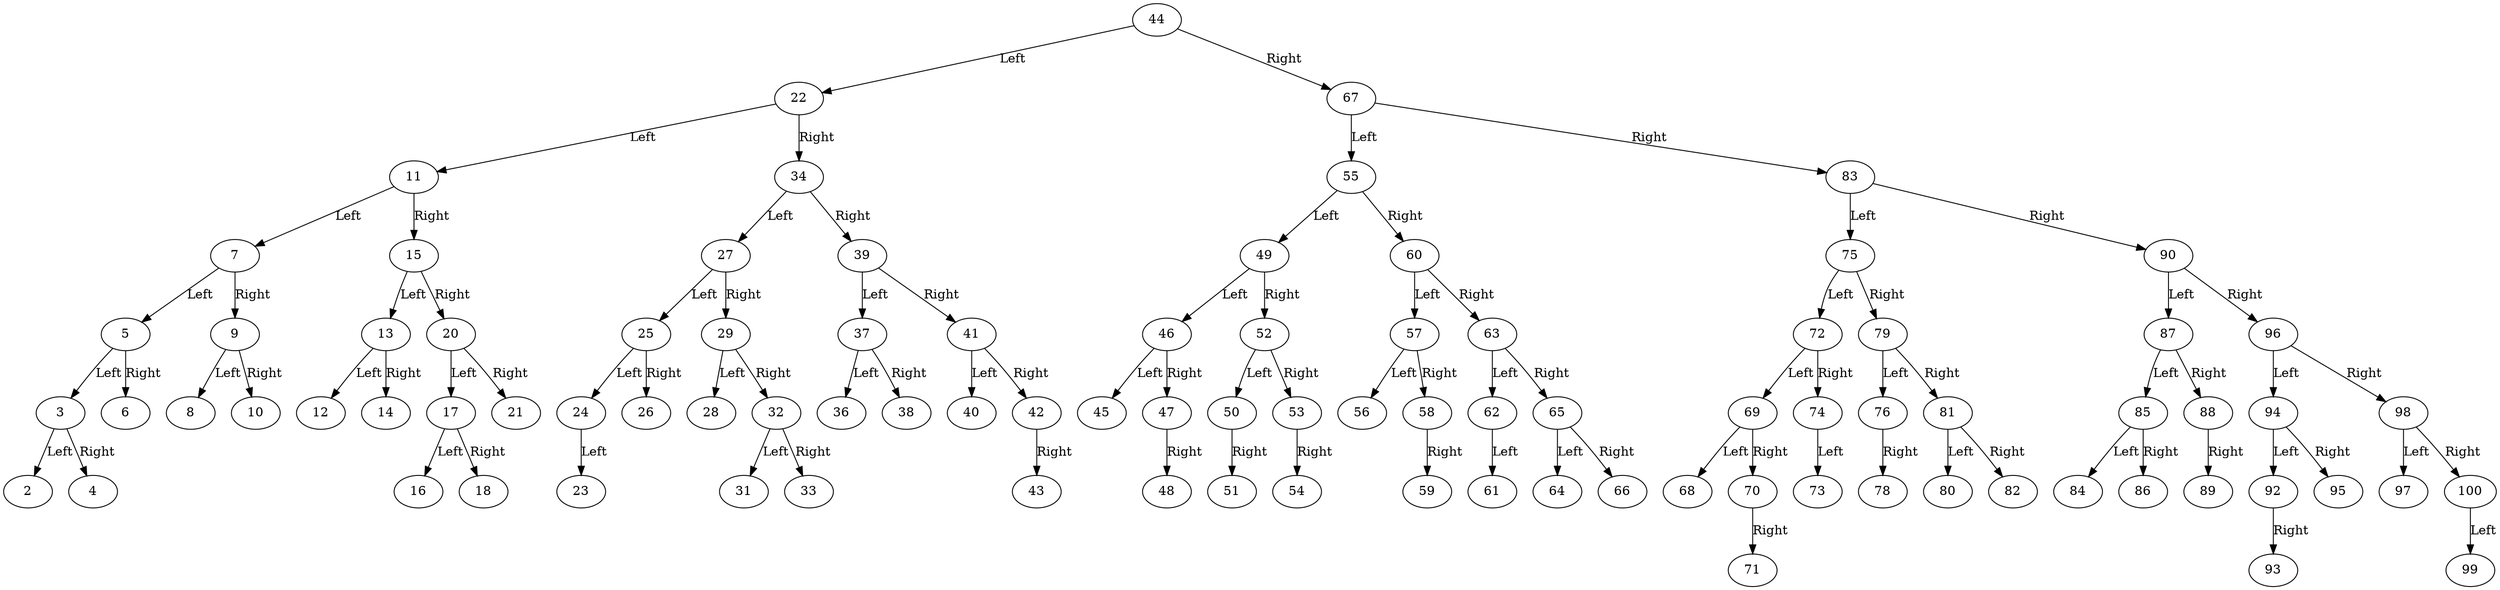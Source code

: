 // AVL Tree
digraph {
	44 [label=44]
	44 -> 22 [label=Left]
	22 [label=22]
	22 -> 11 [label=Left]
	11 [label=11]
	11 -> 7 [label=Left]
	7 [label=7]
	7 -> 5 [label=Left]
	5 [label=5]
	5 -> 3 [label=Left]
	3 [label=3]
	3 -> 2 [label=Left]
	2 [label=2]
	3 -> 4 [label=Right]
	4 [label=4]
	5 -> 6 [label=Right]
	6 [label=6]
	7 -> 9 [label=Right]
	9 [label=9]
	9 -> 8 [label=Left]
	8 [label=8]
	9 -> 10 [label=Right]
	10 [label=10]
	11 -> 15 [label=Right]
	15 [label=15]
	15 -> 13 [label=Left]
	13 [label=13]
	13 -> 12 [label=Left]
	12 [label=12]
	13 -> 14 [label=Right]
	14 [label=14]
	15 -> 20 [label=Right]
	20 [label=20]
	20 -> 17 [label=Left]
	17 [label=17]
	17 -> 16 [label=Left]
	16 [label=16]
	17 -> 18 [label=Right]
	18 [label=18]
	20 -> 21 [label=Right]
	21 [label=21]
	22 -> 34 [label=Right]
	34 [label=34]
	34 -> 27 [label=Left]
	27 [label=27]
	27 -> 25 [label=Left]
	25 [label=25]
	25 -> 24 [label=Left]
	24 [label=24]
	24 -> 23 [label=Left]
	23 [label=23]
	25 -> 26 [label=Right]
	26 [label=26]
	27 -> 29 [label=Right]
	29 [label=29]
	29 -> 28 [label=Left]
	28 [label=28]
	29 -> 32 [label=Right]
	32 [label=32]
	32 -> 31 [label=Left]
	31 [label=31]
	32 -> 33 [label=Right]
	33 [label=33]
	34 -> 39 [label=Right]
	39 [label=39]
	39 -> 37 [label=Left]
	37 [label=37]
	37 -> 36 [label=Left]
	36 [label=36]
	37 -> 38 [label=Right]
	38 [label=38]
	39 -> 41 [label=Right]
	41 [label=41]
	41 -> 40 [label=Left]
	40 [label=40]
	41 -> 42 [label=Right]
	42 [label=42]
	42 -> 43 [label=Right]
	43 [label=43]
	44 -> 67 [label=Right]
	67 [label=67]
	67 -> 55 [label=Left]
	55 [label=55]
	55 -> 49 [label=Left]
	49 [label=49]
	49 -> 46 [label=Left]
	46 [label=46]
	46 -> 45 [label=Left]
	45 [label=45]
	46 -> 47 [label=Right]
	47 [label=47]
	47 -> 48 [label=Right]
	48 [label=48]
	49 -> 52 [label=Right]
	52 [label=52]
	52 -> 50 [label=Left]
	50 [label=50]
	50 -> 51 [label=Right]
	51 [label=51]
	52 -> 53 [label=Right]
	53 [label=53]
	53 -> 54 [label=Right]
	54 [label=54]
	55 -> 60 [label=Right]
	60 [label=60]
	60 -> 57 [label=Left]
	57 [label=57]
	57 -> 56 [label=Left]
	56 [label=56]
	57 -> 58 [label=Right]
	58 [label=58]
	58 -> 59 [label=Right]
	59 [label=59]
	60 -> 63 [label=Right]
	63 [label=63]
	63 -> 62 [label=Left]
	62 [label=62]
	62 -> 61 [label=Left]
	61 [label=61]
	63 -> 65 [label=Right]
	65 [label=65]
	65 -> 64 [label=Left]
	64 [label=64]
	65 -> 66 [label=Right]
	66 [label=66]
	67 -> 83 [label=Right]
	83 [label=83]
	83 -> 75 [label=Left]
	75 [label=75]
	75 -> 72 [label=Left]
	72 [label=72]
	72 -> 69 [label=Left]
	69 [label=69]
	69 -> 68 [label=Left]
	68 [label=68]
	69 -> 70 [label=Right]
	70 [label=70]
	70 -> 71 [label=Right]
	71 [label=71]
	72 -> 74 [label=Right]
	74 [label=74]
	74 -> 73 [label=Left]
	73 [label=73]
	75 -> 79 [label=Right]
	79 [label=79]
	79 -> 76 [label=Left]
	76 [label=76]
	76 -> 78 [label=Right]
	78 [label=78]
	79 -> 81 [label=Right]
	81 [label=81]
	81 -> 80 [label=Left]
	80 [label=80]
	81 -> 82 [label=Right]
	82 [label=82]
	83 -> 90 [label=Right]
	90 [label=90]
	90 -> 87 [label=Left]
	87 [label=87]
	87 -> 85 [label=Left]
	85 [label=85]
	85 -> 84 [label=Left]
	84 [label=84]
	85 -> 86 [label=Right]
	86 [label=86]
	87 -> 88 [label=Right]
	88 [label=88]
	88 -> 89 [label=Right]
	89 [label=89]
	90 -> 96 [label=Right]
	96 [label=96]
	96 -> 94 [label=Left]
	94 [label=94]
	94 -> 92 [label=Left]
	92 [label=92]
	92 -> 93 [label=Right]
	93 [label=93]
	94 -> 95 [label=Right]
	95 [label=95]
	96 -> 98 [label=Right]
	98 [label=98]
	98 -> 97 [label=Left]
	97 [label=97]
	98 -> 100 [label=Right]
	100 [label=100]
	100 -> 99 [label=Left]
	99 [label=99]
}
